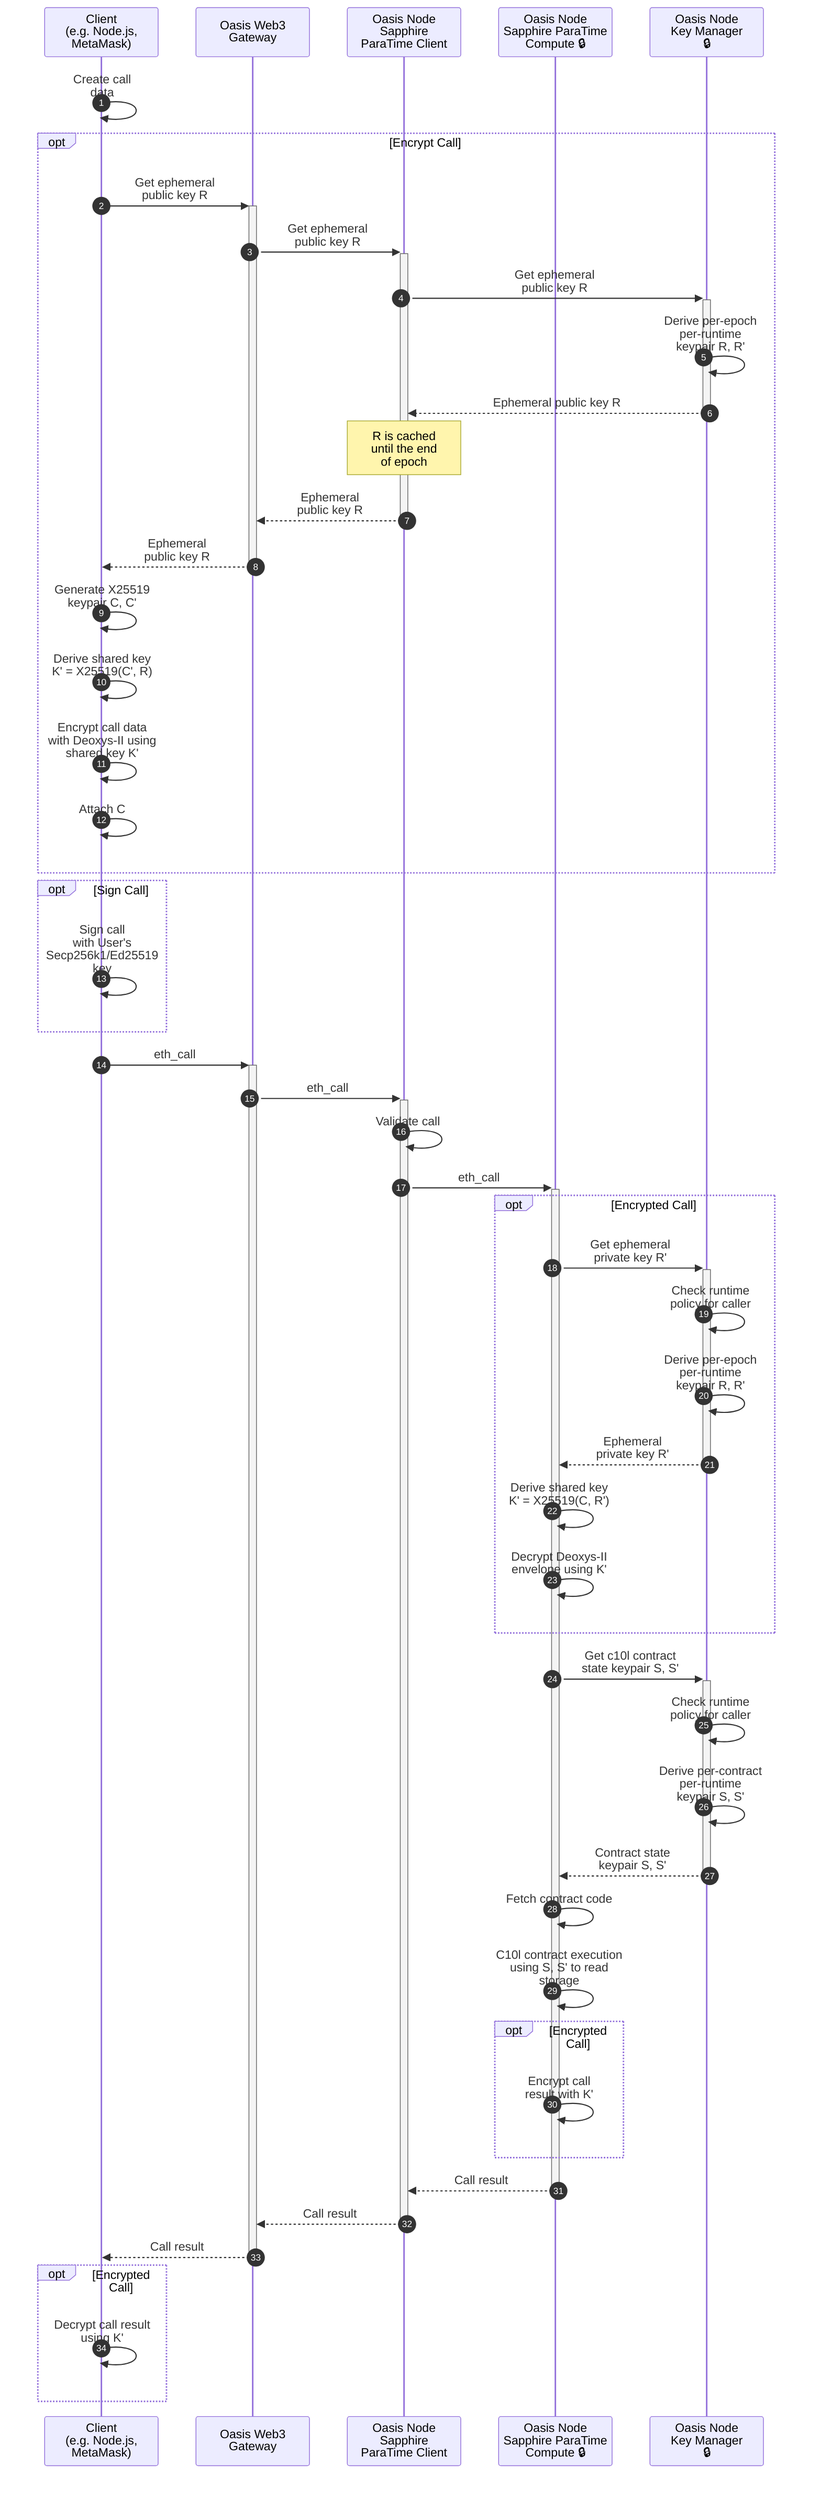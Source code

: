 sequenceDiagram
    autonumber
    participant Client as Client<br/>(e.g. Node.js,<br/>MetaMask)
    participant Web3 as Oasis Web3<br/>Gateway
    participant ClientN as Oasis Node<br/>Sapphire<br/>ParaTime Client
    participant Compute as Oasis Node<br/>Sapphire ParaTime<br/>Compute 🔒
    participant KM as Oasis Node<br/>Key Manager<br/>🔒

    Client->>Client: Create call<br/>data

    opt Encrypt Call
        Client->>+Web3: Get ephemeral<br/>public key R
        Web3->>+ClientN: Get ephemeral<br/>public key R
        ClientN->>+KM: Get ephemeral<br/>public key R
        KM->>KM: Derive per-epoch<br/>per-runtime<br/>keypair R, R'
        KM-->>-ClientN: Ephemeral public key R
        Note over ClientN: R is cached<br/>until the end<br/>of epoch
        ClientN-->>-Web3: Ephemeral<br/>public key R
        Web3-->>-Client: Ephemeral<br/>public key R

        Client->>Client: Generate X25519<br/>keypair C, C'
        Client->>Client: Derive shared key<br/>K' = X25519(C', R)
        Client->>Client: Encrypt call data<br/>with Deoxys-II using<br/>shared key K'
        Client->>Client: Attach C
    end

    opt Sign Call
        Client->>Client: Sign call<br/>with User's<br/>Secp256k1/Ed25519<br/>key
    end

    Client->>+Web3: eth_call
    Web3->>+ClientN: eth_call
    ClientN->>ClientN: Validate call
    ClientN->>+Compute: eth_call

    opt Encrypted Call
        Compute->>+KM: Get ephemeral<br/>private key R'
        KM->>KM: Check runtime<br/>policy for caller
        KM->>KM: Derive per-epoch<br/>per-runtime<br/>keypair R, R'
        KM-->>-Compute: Ephemeral<br/>private key R'
        Compute->>Compute: Derive shared key<br/>K' = X25519(C, R')
        Compute->>Compute: Decrypt Deoxys-II<br/>envelope using K'
    end

    Compute->>+KM: Get c10l contract<br/>state keypair S, S'
    KM->>KM: Check runtime<br/>policy for caller
    KM->>KM: Derive per-contract<br/>per-runtime<br/>keypair S, S'
    KM-->>-Compute: Contract state<br/>keypair S, S'

    Compute->>Compute: Fetch contract code
    Compute->>Compute: C10l contract execution<br/>using S, S' to read<br/>storage

    opt Encrypted Call
        Compute->>Compute: Encrypt call<br/>result with K'
    end

    Compute-->>-ClientN: Call result
    ClientN-->>-Web3: Call result
    Web3-->>-Client: Call result

    opt Encrypted Call
        Client->>Client: Decrypt call result<br/>using K'
    end
